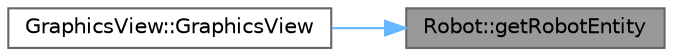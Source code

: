 digraph "Robot::getRobotEntity"
{
 // LATEX_PDF_SIZE
  bgcolor="transparent";
  edge [fontname=Helvetica,fontsize=10,labelfontname=Helvetica,labelfontsize=10];
  node [fontname=Helvetica,fontsize=10,shape=box,height=0.2,width=0.4];
  rankdir="RL";
  Node1 [id="Node000001",label="Robot::getRobotEntity",height=0.2,width=0.4,color="gray40", fillcolor="grey60", style="filled", fontcolor="black",tooltip="Get the robot's graphical entity."];
  Node1 -> Node2 [id="edge1_Node000001_Node000002",dir="back",color="steelblue1",style="solid",tooltip=" "];
  Node2 [id="Node000002",label="GraphicsView::GraphicsView",height=0.2,width=0.4,color="grey40", fillcolor="white", style="filled",URL="$class_graphics_view.html#a87e21cf522c5cb149bfae17c747010cc",tooltip="Construct a new GraphicsView object."];
}
